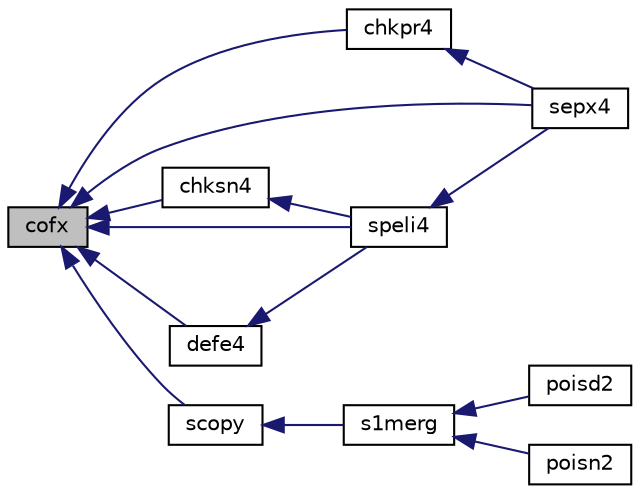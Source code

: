 digraph "cofx"
{
  edge [fontname="Helvetica",fontsize="10",labelfontname="Helvetica",labelfontsize="10"];
  node [fontname="Helvetica",fontsize="10",shape=record];
  rankdir="LR";
  Node1 [label="cofx",height=0.2,width=0.4,color="black", fillcolor="grey75", style="filled", fontcolor="black"];
  Node1 -> Node2 [dir="back",color="midnightblue",fontsize="10",style="solid",fontname="Helvetica"];
  Node2 [label="chkpr4",height=0.2,width=0.4,color="black", fillcolor="white", style="filled",URL="$poisson_8f.html#a82f42c45b2e6677f11e94429b26e1663"];
  Node2 -> Node3 [dir="back",color="midnightblue",fontsize="10",style="solid",fontname="Helvetica"];
  Node3 [label="sepx4",height=0.2,width=0.4,color="black", fillcolor="white", style="filled",URL="$poisson_8f.html#a3bae4b2dbb12aa9ef1982c25a75b4dad"];
  Node1 -> Node4 [dir="back",color="midnightblue",fontsize="10",style="solid",fontname="Helvetica"];
  Node4 [label="chksn4",height=0.2,width=0.4,color="black", fillcolor="white", style="filled",URL="$poisson_8f.html#a2ddc05f3ab4714b20a9d185411ae1ac8"];
  Node4 -> Node5 [dir="back",color="midnightblue",fontsize="10",style="solid",fontname="Helvetica"];
  Node5 [label="speli4",height=0.2,width=0.4,color="black", fillcolor="white", style="filled",URL="$poisson_8f.html#a5dc2044995a8b7eba5b7d6e919f893e1"];
  Node5 -> Node3 [dir="back",color="midnightblue",fontsize="10",style="solid",fontname="Helvetica"];
  Node1 -> Node6 [dir="back",color="midnightblue",fontsize="10",style="solid",fontname="Helvetica"];
  Node6 [label="defe4",height=0.2,width=0.4,color="black", fillcolor="white", style="filled",URL="$poisson_8f.html#a355d5a5f4d4f6d5d3949cb08dce619ef"];
  Node6 -> Node5 [dir="back",color="midnightblue",fontsize="10",style="solid",fontname="Helvetica"];
  Node1 -> Node7 [dir="back",color="midnightblue",fontsize="10",style="solid",fontname="Helvetica"];
  Node7 [label="scopy",height=0.2,width=0.4,color="black", fillcolor="white", style="filled",URL="$poisson_8f.html#a24785e467bd921df5a2b7300da57c469"];
  Node7 -> Node8 [dir="back",color="midnightblue",fontsize="10",style="solid",fontname="Helvetica"];
  Node8 [label="s1merg",height=0.2,width=0.4,color="black", fillcolor="white", style="filled",URL="$poisson_8f.html#ad5fdef356b1982072c3e7c0c95b21372"];
  Node8 -> Node9 [dir="back",color="midnightblue",fontsize="10",style="solid",fontname="Helvetica"];
  Node9 [label="poisd2",height=0.2,width=0.4,color="black", fillcolor="white", style="filled",URL="$poisson_8f.html#a0764fedadc183c9ff523c436a98a570c"];
  Node8 -> Node10 [dir="back",color="midnightblue",fontsize="10",style="solid",fontname="Helvetica"];
  Node10 [label="poisn2",height=0.2,width=0.4,color="black", fillcolor="white", style="filled",URL="$poisson_8f.html#a1a3286c2c2ed3988f551533a53fd6940"];
  Node1 -> Node3 [dir="back",color="midnightblue",fontsize="10",style="solid",fontname="Helvetica"];
  Node1 -> Node5 [dir="back",color="midnightblue",fontsize="10",style="solid",fontname="Helvetica"];
}
